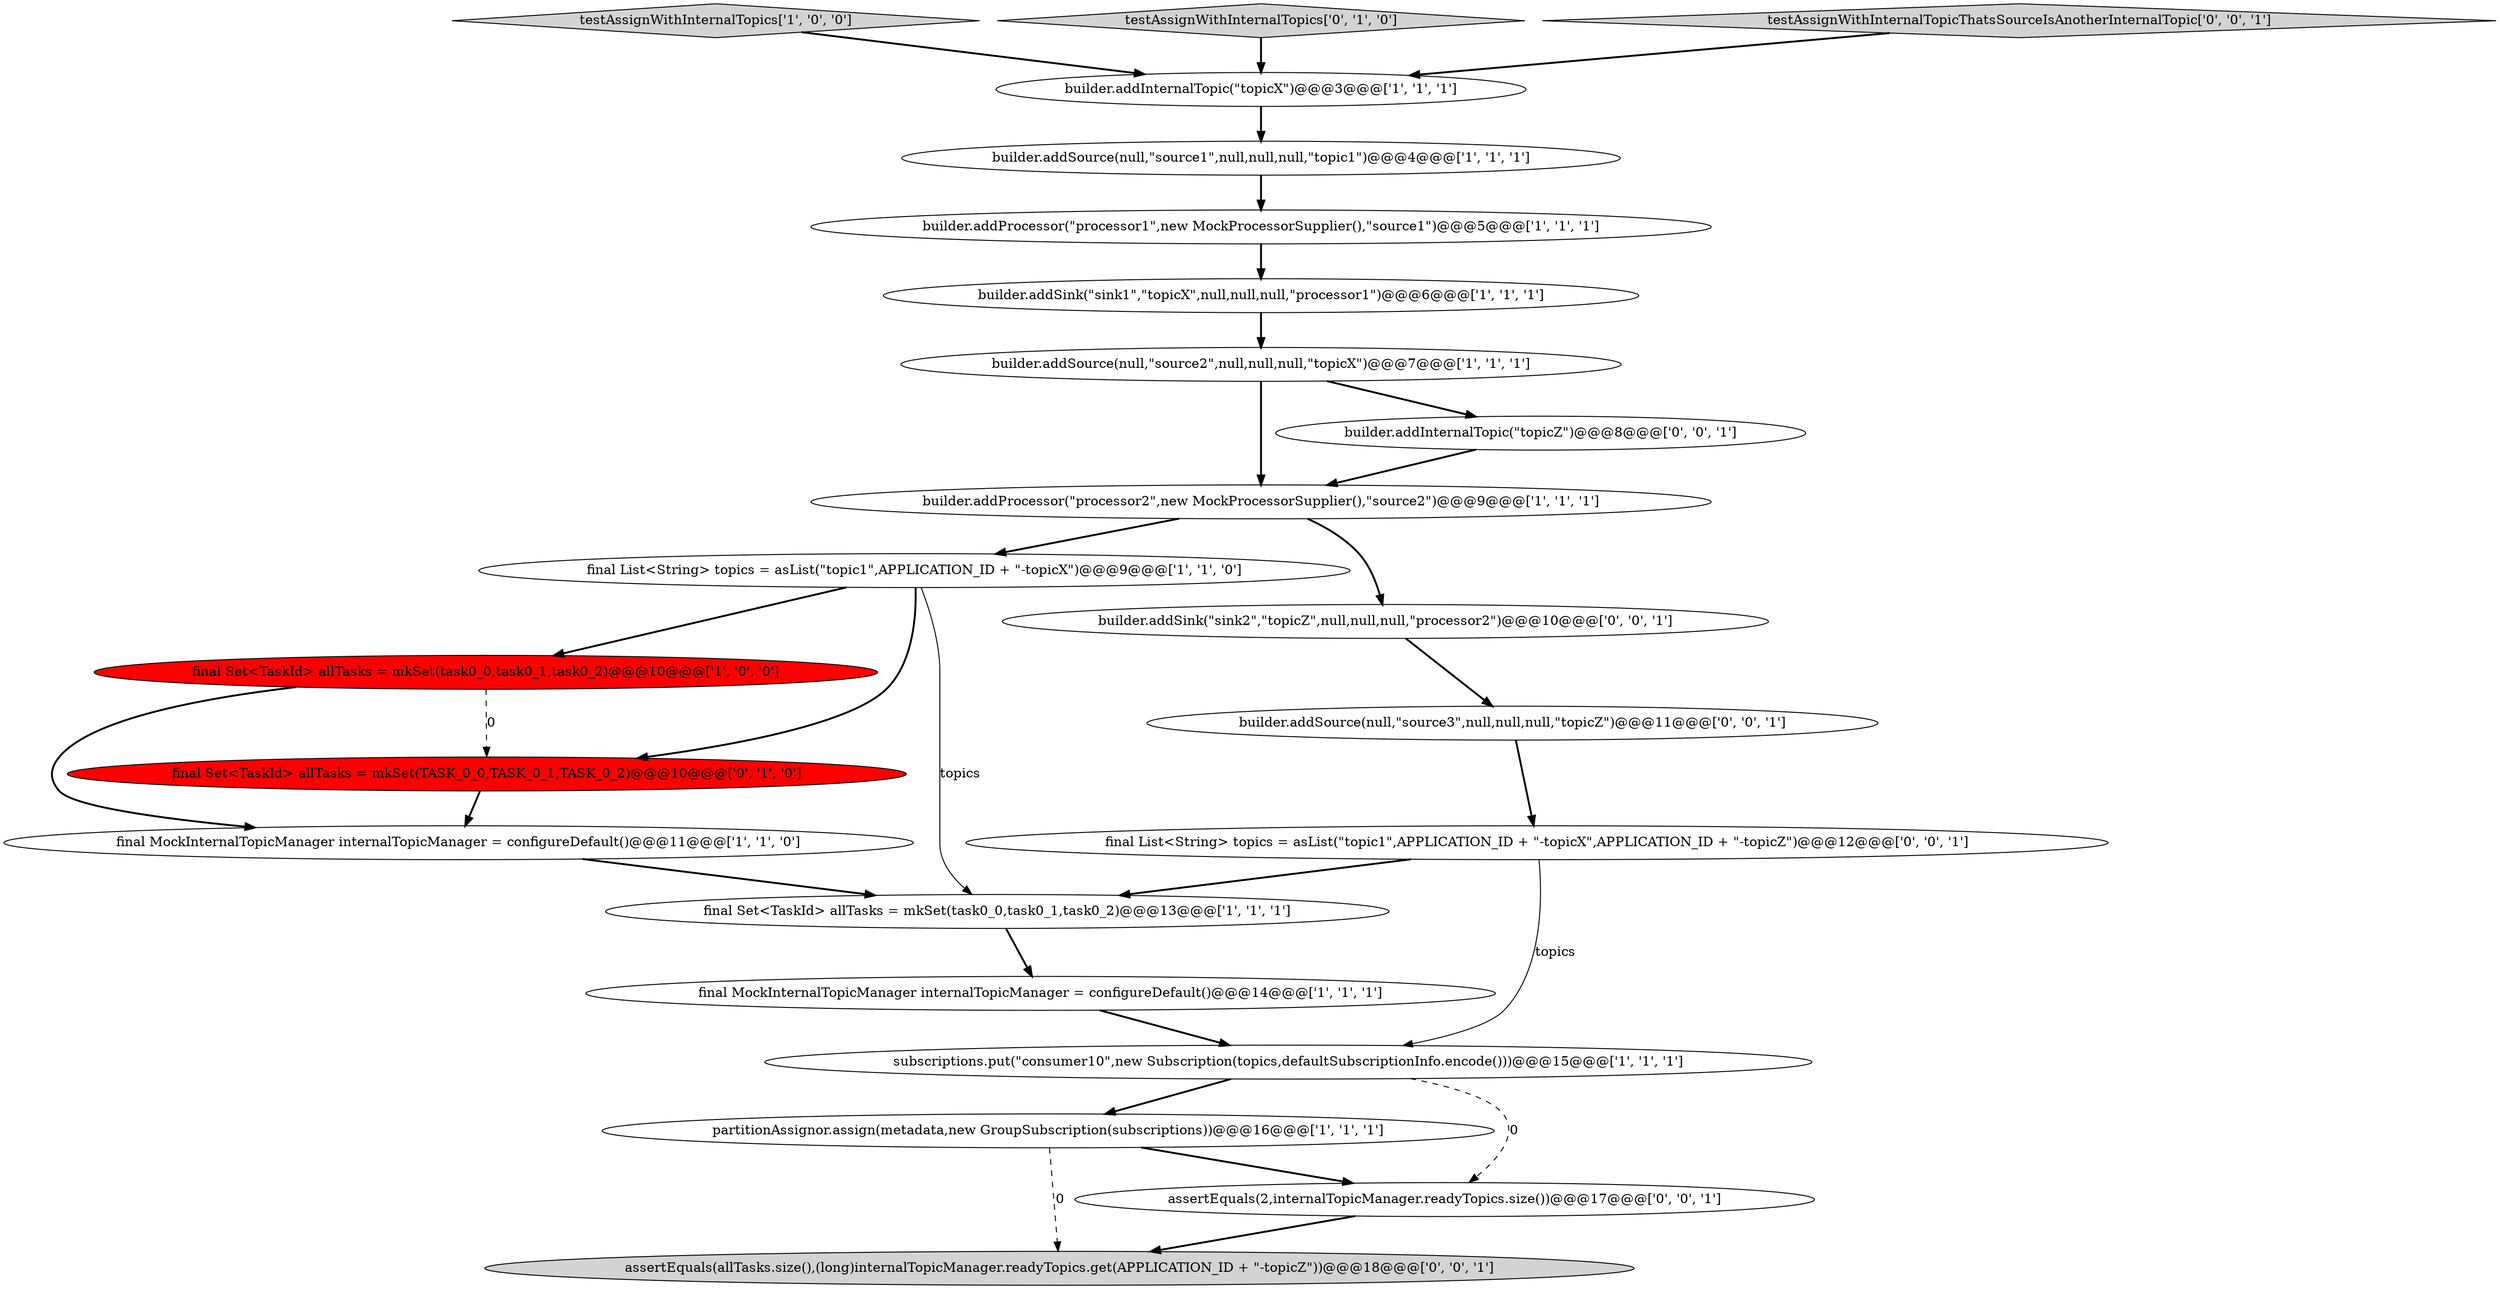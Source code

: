 digraph {
2 [style = filled, label = "builder.addSink(\"sink1\",\"topicX\",null,null,null,\"processor1\")@@@6@@@['1', '1', '1']", fillcolor = white, shape = ellipse image = "AAA0AAABBB1BBB"];
12 [style = filled, label = "builder.addSource(null,\"source1\",null,null,null,\"topic1\")@@@4@@@['1', '1', '1']", fillcolor = white, shape = ellipse image = "AAA0AAABBB1BBB"];
6 [style = filled, label = "final Set<TaskId> allTasks = mkSet(task0_0,task0_1,task0_2)@@@13@@@['1', '1', '1']", fillcolor = white, shape = ellipse image = "AAA0AAABBB1BBB"];
11 [style = filled, label = "final MockInternalTopicManager internalTopicManager = configureDefault()@@@11@@@['1', '1', '0']", fillcolor = white, shape = ellipse image = "AAA0AAABBB1BBB"];
10 [style = filled, label = "builder.addProcessor(\"processor1\",new MockProcessorSupplier(),\"source1\")@@@5@@@['1', '1', '1']", fillcolor = white, shape = ellipse image = "AAA0AAABBB1BBB"];
7 [style = filled, label = "builder.addProcessor(\"processor2\",new MockProcessorSupplier(),\"source2\")@@@9@@@['1', '1', '1']", fillcolor = white, shape = ellipse image = "AAA0AAABBB1BBB"];
1 [style = filled, label = "partitionAssignor.assign(metadata,new GroupSubscription(subscriptions))@@@16@@@['1', '1', '1']", fillcolor = white, shape = ellipse image = "AAA0AAABBB1BBB"];
4 [style = filled, label = "builder.addInternalTopic(\"topicX\")@@@3@@@['1', '1', '1']", fillcolor = white, shape = ellipse image = "AAA0AAABBB1BBB"];
18 [style = filled, label = "final List<String> topics = asList(\"topic1\",APPLICATION_ID + \"-topicX\",APPLICATION_ID + \"-topicZ\")@@@12@@@['0', '0', '1']", fillcolor = white, shape = ellipse image = "AAA0AAABBB3BBB"];
9 [style = filled, label = "final List<String> topics = asList(\"topic1\",APPLICATION_ID + \"-topicX\")@@@9@@@['1', '1', '0']", fillcolor = white, shape = ellipse image = "AAA0AAABBB1BBB"];
22 [style = filled, label = "builder.addSink(\"sink2\",\"topicZ\",null,null,null,\"processor2\")@@@10@@@['0', '0', '1']", fillcolor = white, shape = ellipse image = "AAA0AAABBB3BBB"];
3 [style = filled, label = "final Set<TaskId> allTasks = mkSet(task0_0,task0_1,task0_2)@@@10@@@['1', '0', '0']", fillcolor = red, shape = ellipse image = "AAA1AAABBB1BBB"];
15 [style = filled, label = "final Set<TaskId> allTasks = mkSet(TASK_0_0,TASK_0_1,TASK_0_2)@@@10@@@['0', '1', '0']", fillcolor = red, shape = ellipse image = "AAA1AAABBB2BBB"];
8 [style = filled, label = "builder.addSource(null,\"source2\",null,null,null,\"topicX\")@@@7@@@['1', '1', '1']", fillcolor = white, shape = ellipse image = "AAA0AAABBB1BBB"];
5 [style = filled, label = "testAssignWithInternalTopics['1', '0', '0']", fillcolor = lightgray, shape = diamond image = "AAA0AAABBB1BBB"];
14 [style = filled, label = "testAssignWithInternalTopics['0', '1', '0']", fillcolor = lightgray, shape = diamond image = "AAA0AAABBB2BBB"];
0 [style = filled, label = "final MockInternalTopicManager internalTopicManager = configureDefault()@@@14@@@['1', '1', '1']", fillcolor = white, shape = ellipse image = "AAA0AAABBB1BBB"];
16 [style = filled, label = "assertEquals(2,internalTopicManager.readyTopics.size())@@@17@@@['0', '0', '1']", fillcolor = white, shape = ellipse image = "AAA0AAABBB3BBB"];
19 [style = filled, label = "builder.addSource(null,\"source3\",null,null,null,\"topicZ\")@@@11@@@['0', '0', '1']", fillcolor = white, shape = ellipse image = "AAA0AAABBB3BBB"];
13 [style = filled, label = "subscriptions.put(\"consumer10\",new Subscription(topics,defaultSubscriptionInfo.encode()))@@@15@@@['1', '1', '1']", fillcolor = white, shape = ellipse image = "AAA0AAABBB1BBB"];
17 [style = filled, label = "testAssignWithInternalTopicThatsSourceIsAnotherInternalTopic['0', '0', '1']", fillcolor = lightgray, shape = diamond image = "AAA0AAABBB3BBB"];
21 [style = filled, label = "builder.addInternalTopic(\"topicZ\")@@@8@@@['0', '0', '1']", fillcolor = white, shape = ellipse image = "AAA0AAABBB3BBB"];
20 [style = filled, label = "assertEquals(allTasks.size(),(long)internalTopicManager.readyTopics.get(APPLICATION_ID + \"-topicZ\"))@@@18@@@['0', '0', '1']", fillcolor = lightgray, shape = ellipse image = "AAA0AAABBB3BBB"];
19->18 [style = bold, label=""];
0->13 [style = bold, label=""];
22->19 [style = bold, label=""];
11->6 [style = bold, label=""];
3->11 [style = bold, label=""];
6->0 [style = bold, label=""];
13->1 [style = bold, label=""];
8->7 [style = bold, label=""];
1->20 [style = dashed, label="0"];
7->9 [style = bold, label=""];
7->22 [style = bold, label=""];
12->10 [style = bold, label=""];
15->11 [style = bold, label=""];
18->6 [style = bold, label=""];
9->6 [style = solid, label="topics"];
1->16 [style = bold, label=""];
9->15 [style = bold, label=""];
5->4 [style = bold, label=""];
13->16 [style = dashed, label="0"];
4->12 [style = bold, label=""];
9->3 [style = bold, label=""];
8->21 [style = bold, label=""];
21->7 [style = bold, label=""];
3->15 [style = dashed, label="0"];
10->2 [style = bold, label=""];
18->13 [style = solid, label="topics"];
16->20 [style = bold, label=""];
17->4 [style = bold, label=""];
2->8 [style = bold, label=""];
14->4 [style = bold, label=""];
}
